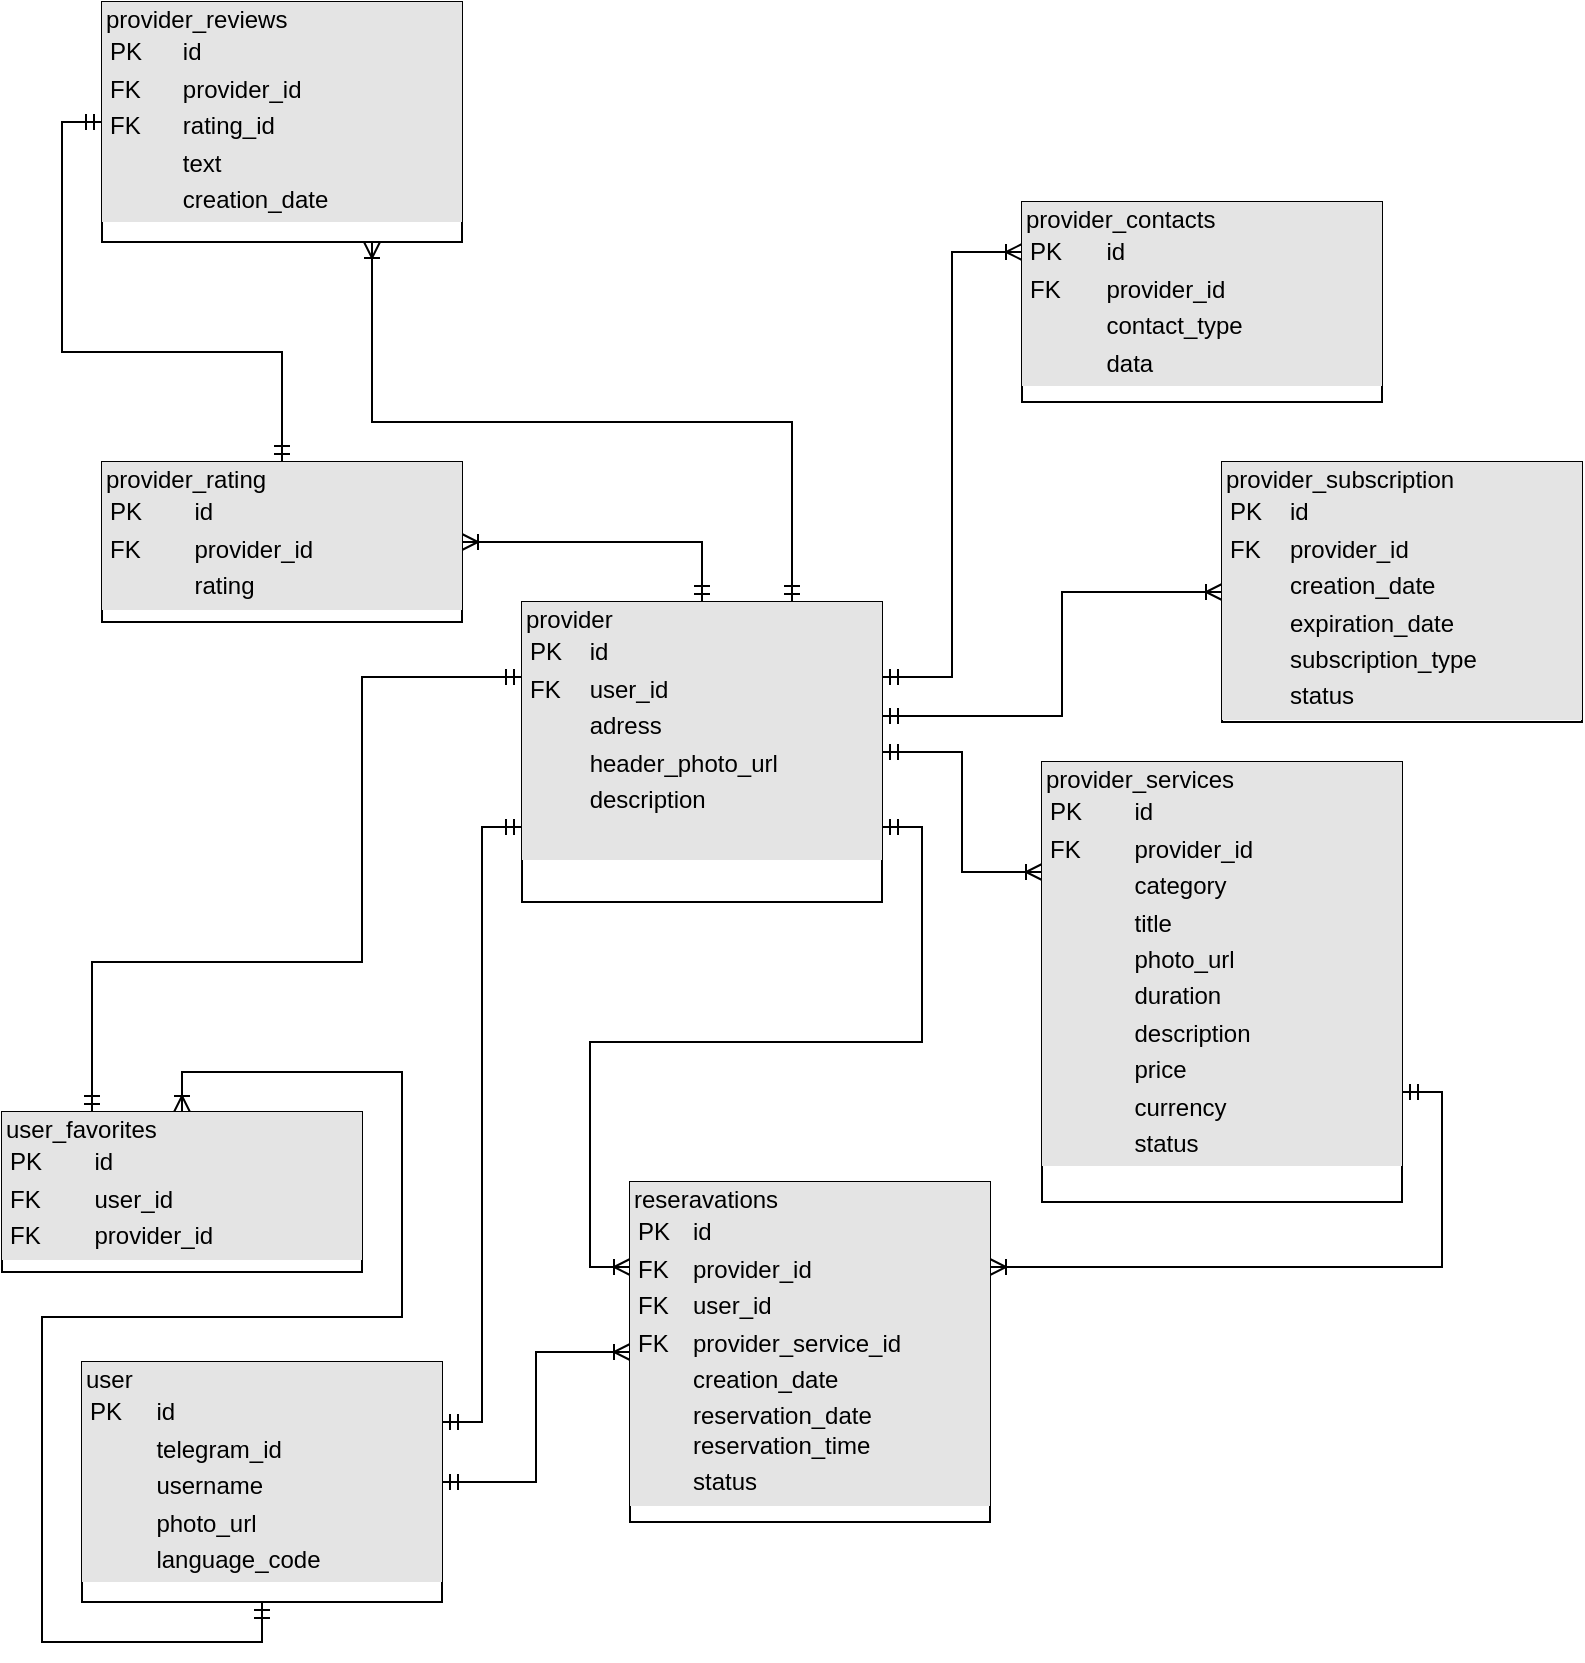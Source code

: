<mxfile version="21.6.8" type="device">
  <diagram name="Страница — 1" id="AxOYYwRFJ9j16KZrPna8">
    <mxGraphModel dx="1077" dy="1993" grid="1" gridSize="10" guides="1" tooltips="1" connect="1" arrows="1" fold="1" page="1" pageScale="1" pageWidth="827" pageHeight="1169" math="0" shadow="0">
      <root>
        <mxCell id="0" />
        <mxCell id="1" parent="0" />
        <mxCell id="-sV5hEeQ_RajxHjgpLsQ-7" style="edgeStyle=orthogonalEdgeStyle;rounded=0;orthogonalLoop=1;jettySize=auto;html=1;exitX=1;exitY=0.25;exitDx=0;exitDy=0;endArrow=ERmandOne;endFill=0;startArrow=ERmandOne;startFill=0;entryX=0;entryY=0.75;entryDx=0;entryDy=0;" edge="1" parent="1" source="-sV5hEeQ_RajxHjgpLsQ-2" target="-sV5hEeQ_RajxHjgpLsQ-4">
          <mxGeometry relative="1" as="geometry">
            <mxPoint x="170" y="410" as="targetPoint" />
            <Array as="points">
              <mxPoint x="250" y="700" />
              <mxPoint x="250" y="403" />
            </Array>
          </mxGeometry>
        </mxCell>
        <mxCell id="-sV5hEeQ_RajxHjgpLsQ-11" style="edgeStyle=orthogonalEdgeStyle;rounded=0;orthogonalLoop=1;jettySize=auto;html=1;exitX=1;exitY=0.5;exitDx=0;exitDy=0;entryX=0;entryY=0.5;entryDx=0;entryDy=0;startArrow=ERmandOne;startFill=0;endArrow=ERoneToMany;endFill=0;" edge="1" parent="1" source="-sV5hEeQ_RajxHjgpLsQ-2" target="-sV5hEeQ_RajxHjgpLsQ-10">
          <mxGeometry relative="1" as="geometry" />
        </mxCell>
        <mxCell id="-sV5hEeQ_RajxHjgpLsQ-21" style="edgeStyle=orthogonalEdgeStyle;rounded=0;orthogonalLoop=1;jettySize=auto;html=1;exitX=0.5;exitY=1;exitDx=0;exitDy=0;entryX=0.5;entryY=0;entryDx=0;entryDy=0;endArrow=ERoneToMany;endFill=0;startArrow=ERmandOne;startFill=0;" edge="1" parent="1" source="-sV5hEeQ_RajxHjgpLsQ-2" target="-sV5hEeQ_RajxHjgpLsQ-20">
          <mxGeometry relative="1" as="geometry" />
        </mxCell>
        <mxCell id="-sV5hEeQ_RajxHjgpLsQ-2" value="&lt;div style=&quot;box-sizing:border-box;width:100%;background:#e4e4e4;padding:2px;&quot;&gt;user&lt;table style=&quot;background-color: initial; font-size: 1em; width: 100%;&quot; cellpadding=&quot;2&quot; cellspacing=&quot;0&quot;&gt;&lt;tbody&gt;&lt;tr&gt;&lt;td&gt;PK&lt;/td&gt;&lt;td&gt;id&lt;/td&gt;&lt;/tr&gt;&lt;tr&gt;&lt;td&gt;&lt;br&gt;&lt;/td&gt;&lt;td&gt;telegram_id&lt;/td&gt;&lt;/tr&gt;&lt;tr&gt;&lt;td&gt;&lt;/td&gt;&lt;td&gt;username&lt;/td&gt;&lt;/tr&gt;&lt;tr&gt;&lt;td&gt;&lt;br&gt;&lt;/td&gt;&lt;td&gt;photo_url&lt;/td&gt;&lt;/tr&gt;&lt;tr&gt;&lt;td&gt;&lt;br&gt;&lt;/td&gt;&lt;td&gt;language_code&lt;/td&gt;&lt;/tr&gt;&lt;/tbody&gt;&lt;/table&gt;&lt;/div&gt;" style="verticalAlign=top;align=left;overflow=fill;html=1;whiteSpace=wrap;" vertex="1" parent="1">
          <mxGeometry x="50" y="670" width="180" height="120" as="geometry" />
        </mxCell>
        <mxCell id="-sV5hEeQ_RajxHjgpLsQ-8" style="edgeStyle=orthogonalEdgeStyle;rounded=0;orthogonalLoop=1;jettySize=auto;html=1;exitX=1;exitY=0.25;exitDx=0;exitDy=0;entryX=0;entryY=0.25;entryDx=0;entryDy=0;startArrow=ERmandOne;startFill=0;endArrow=ERoneToMany;endFill=0;" edge="1" parent="1" source="-sV5hEeQ_RajxHjgpLsQ-4" target="-sV5hEeQ_RajxHjgpLsQ-5">
          <mxGeometry relative="1" as="geometry" />
        </mxCell>
        <mxCell id="-sV5hEeQ_RajxHjgpLsQ-9" style="edgeStyle=orthogonalEdgeStyle;rounded=0;orthogonalLoop=1;jettySize=auto;html=1;exitX=1;exitY=0.5;exitDx=0;exitDy=0;entryX=0;entryY=0.25;entryDx=0;entryDy=0;endArrow=ERoneToMany;endFill=0;startArrow=ERmandOne;startFill=0;" edge="1" parent="1" source="-sV5hEeQ_RajxHjgpLsQ-4" target="-sV5hEeQ_RajxHjgpLsQ-6">
          <mxGeometry relative="1" as="geometry" />
        </mxCell>
        <mxCell id="-sV5hEeQ_RajxHjgpLsQ-12" style="edgeStyle=orthogonalEdgeStyle;rounded=0;orthogonalLoop=1;jettySize=auto;html=1;entryX=0;entryY=0.25;entryDx=0;entryDy=0;startArrow=ERmandOne;startFill=0;endArrow=ERoneToMany;endFill=0;exitX=1;exitY=0.75;exitDx=0;exitDy=0;" edge="1" parent="1" source="-sV5hEeQ_RajxHjgpLsQ-4" target="-sV5hEeQ_RajxHjgpLsQ-10">
          <mxGeometry relative="1" as="geometry">
            <mxPoint x="470" y="480" as="sourcePoint" />
          </mxGeometry>
        </mxCell>
        <mxCell id="-sV5hEeQ_RajxHjgpLsQ-16" style="edgeStyle=orthogonalEdgeStyle;rounded=0;orthogonalLoop=1;jettySize=auto;html=1;exitX=0.5;exitY=0;exitDx=0;exitDy=0;entryX=1;entryY=0.5;entryDx=0;entryDy=0;startArrow=ERmandOne;startFill=0;endArrow=ERoneToMany;endFill=0;" edge="1" parent="1" source="-sV5hEeQ_RajxHjgpLsQ-4" target="-sV5hEeQ_RajxHjgpLsQ-15">
          <mxGeometry relative="1" as="geometry" />
        </mxCell>
        <mxCell id="-sV5hEeQ_RajxHjgpLsQ-4" value="&lt;div style=&quot;box-sizing:border-box;width:100%;background:#e4e4e4;padding:2px;&quot;&gt;provider&lt;br&gt;&lt;table style=&quot;background-color: initial; font-size: 1em; width: 100%;&quot; cellpadding=&quot;2&quot; cellspacing=&quot;0&quot;&gt;&lt;tbody&gt;&lt;tr&gt;&lt;td&gt;PK&lt;/td&gt;&lt;td&gt;id&lt;/td&gt;&lt;/tr&gt;&lt;tr&gt;&lt;td&gt;FK&lt;/td&gt;&lt;td&gt;user_id&lt;/td&gt;&lt;/tr&gt;&lt;tr&gt;&lt;td&gt;&lt;/td&gt;&lt;td&gt;adress&lt;/td&gt;&lt;/tr&gt;&lt;tr&gt;&lt;td&gt;&lt;br&gt;&lt;/td&gt;&lt;td&gt;header_photo_url&lt;/td&gt;&lt;/tr&gt;&lt;tr&gt;&lt;td&gt;&lt;br&gt;&lt;/td&gt;&lt;td&gt;description&lt;/td&gt;&lt;/tr&gt;&lt;tr&gt;&lt;td&gt;&lt;br&gt;&lt;/td&gt;&lt;td&gt;&lt;br&gt;&lt;/td&gt;&lt;/tr&gt;&lt;/tbody&gt;&lt;/table&gt;&lt;/div&gt;" style="verticalAlign=top;align=left;overflow=fill;html=1;whiteSpace=wrap;" vertex="1" parent="1">
          <mxGeometry x="270" y="290" width="180" height="150" as="geometry" />
        </mxCell>
        <mxCell id="-sV5hEeQ_RajxHjgpLsQ-5" value="&lt;div style=&quot;box-sizing:border-box;width:100%;background:#e4e4e4;padding:2px;&quot;&gt;provider_contacts&lt;br&gt;&lt;table style=&quot;background-color: initial; font-size: 1em; width: 100%;&quot; cellpadding=&quot;2&quot; cellspacing=&quot;0&quot;&gt;&lt;tbody&gt;&lt;tr&gt;&lt;td&gt;PK&lt;/td&gt;&lt;td&gt;id&lt;/td&gt;&lt;/tr&gt;&lt;tr&gt;&lt;td&gt;FK&lt;/td&gt;&lt;td&gt;provider_id&lt;/td&gt;&lt;/tr&gt;&lt;tr&gt;&lt;td&gt;&lt;/td&gt;&lt;td&gt;contact_type&lt;/td&gt;&lt;/tr&gt;&lt;tr&gt;&lt;td&gt;&lt;br&gt;&lt;/td&gt;&lt;td&gt;data&lt;/td&gt;&lt;/tr&gt;&lt;/tbody&gt;&lt;/table&gt;&lt;/div&gt;" style="verticalAlign=top;align=left;overflow=fill;html=1;whiteSpace=wrap;" vertex="1" parent="1">
          <mxGeometry x="520" y="90" width="180" height="100" as="geometry" />
        </mxCell>
        <mxCell id="-sV5hEeQ_RajxHjgpLsQ-6" value="&lt;div style=&quot;box-sizing:border-box;width:100%;background:#e4e4e4;padding:2px;&quot;&gt;provider_services&lt;br&gt;&lt;table style=&quot;background-color: initial; font-size: 1em; width: 100%;&quot; cellpadding=&quot;2&quot; cellspacing=&quot;0&quot;&gt;&lt;tbody&gt;&lt;tr&gt;&lt;td&gt;PK&lt;/td&gt;&lt;td&gt;id&lt;/td&gt;&lt;/tr&gt;&lt;tr&gt;&lt;td&gt;FK&lt;/td&gt;&lt;td&gt;provider_id&lt;/td&gt;&lt;/tr&gt;&lt;tr&gt;&lt;td&gt;&lt;br&gt;&lt;/td&gt;&lt;td&gt;category&lt;/td&gt;&lt;/tr&gt;&lt;tr&gt;&lt;td&gt;&lt;/td&gt;&lt;td&gt;title&lt;/td&gt;&lt;/tr&gt;&lt;tr&gt;&lt;td&gt;&lt;br&gt;&lt;/td&gt;&lt;td&gt;photo_url&lt;/td&gt;&lt;/tr&gt;&lt;tr&gt;&lt;td&gt;&lt;br&gt;&lt;/td&gt;&lt;td&gt;duration&lt;/td&gt;&lt;/tr&gt;&lt;tr&gt;&lt;td&gt;&lt;br&gt;&lt;/td&gt;&lt;td&gt;description&lt;/td&gt;&lt;/tr&gt;&lt;tr&gt;&lt;td&gt;&lt;br&gt;&lt;/td&gt;&lt;td&gt;price&lt;/td&gt;&lt;/tr&gt;&lt;tr&gt;&lt;td&gt;&lt;br&gt;&lt;/td&gt;&lt;td&gt;currency&lt;/td&gt;&lt;/tr&gt;&lt;tr&gt;&lt;td&gt;&lt;br&gt;&lt;/td&gt;&lt;td&gt;status&lt;br&gt;&lt;/td&gt;&lt;/tr&gt;&lt;/tbody&gt;&lt;/table&gt;&lt;/div&gt;" style="verticalAlign=top;align=left;overflow=fill;html=1;whiteSpace=wrap;" vertex="1" parent="1">
          <mxGeometry x="530" y="370" width="180" height="220" as="geometry" />
        </mxCell>
        <mxCell id="-sV5hEeQ_RajxHjgpLsQ-13" style="edgeStyle=orthogonalEdgeStyle;rounded=0;orthogonalLoop=1;jettySize=auto;html=1;exitX=1;exitY=0.25;exitDx=0;exitDy=0;entryX=1;entryY=0.75;entryDx=0;entryDy=0;startArrow=ERoneToMany;startFill=0;endArrow=ERmandOne;endFill=0;" edge="1" parent="1" source="-sV5hEeQ_RajxHjgpLsQ-10" target="-sV5hEeQ_RajxHjgpLsQ-6">
          <mxGeometry relative="1" as="geometry" />
        </mxCell>
        <mxCell id="-sV5hEeQ_RajxHjgpLsQ-10" value="&lt;div style=&quot;box-sizing:border-box;width:100%;background:#e4e4e4;padding:2px;&quot;&gt;reseravations&lt;br&gt;&lt;table style=&quot;background-color: initial; font-size: 1em; width: 100%;&quot; cellpadding=&quot;2&quot; cellspacing=&quot;0&quot;&gt;&lt;tbody&gt;&lt;tr&gt;&lt;td&gt;PK&lt;/td&gt;&lt;td&gt;id&lt;/td&gt;&lt;/tr&gt;&lt;tr&gt;&lt;td&gt;FK&lt;/td&gt;&lt;td&gt;provider_id&lt;/td&gt;&lt;/tr&gt;&lt;tr&gt;&lt;td&gt;FK&lt;/td&gt;&lt;td&gt;user_id&lt;/td&gt;&lt;/tr&gt;&lt;tr&gt;&lt;td&gt;FK&lt;/td&gt;&lt;td&gt;provider_service_id&lt;/td&gt;&lt;/tr&gt;&lt;tr&gt;&lt;td&gt;&lt;br&gt;&lt;/td&gt;&lt;td&gt;creation_date&lt;/td&gt;&lt;/tr&gt;&lt;tr&gt;&lt;td&gt;&lt;br&gt;&lt;/td&gt;&lt;td&gt;reservation_date&lt;br&gt;reservation_time&lt;/td&gt;&lt;/tr&gt;&lt;tr&gt;&lt;td&gt;&lt;br&gt;&lt;/td&gt;&lt;td&gt;status&lt;/td&gt;&lt;/tr&gt;&lt;/tbody&gt;&lt;/table&gt;&lt;/div&gt;" style="verticalAlign=top;align=left;overflow=fill;html=1;whiteSpace=wrap;" vertex="1" parent="1">
          <mxGeometry x="324" y="580" width="180" height="170" as="geometry" />
        </mxCell>
        <mxCell id="-sV5hEeQ_RajxHjgpLsQ-15" value="&lt;div style=&quot;box-sizing:border-box;width:100%;background:#e4e4e4;padding:2px;&quot;&gt;provider_rating&lt;br&gt;&lt;table style=&quot;background-color: initial; font-size: 1em; width: 100%;&quot; cellpadding=&quot;2&quot; cellspacing=&quot;0&quot;&gt;&lt;tbody&gt;&lt;tr&gt;&lt;td&gt;PK&lt;/td&gt;&lt;td&gt;id&lt;/td&gt;&lt;/tr&gt;&lt;tr&gt;&lt;td&gt;FK&lt;/td&gt;&lt;td&gt;provider_id&lt;/td&gt;&lt;/tr&gt;&lt;tr&gt;&lt;td&gt;&lt;/td&gt;&lt;td&gt;rating&lt;/td&gt;&lt;/tr&gt;&lt;/tbody&gt;&lt;/table&gt;&lt;/div&gt;" style="verticalAlign=top;align=left;overflow=fill;html=1;whiteSpace=wrap;" vertex="1" parent="1">
          <mxGeometry x="60" y="220" width="180" height="80" as="geometry" />
        </mxCell>
        <mxCell id="-sV5hEeQ_RajxHjgpLsQ-18" style="edgeStyle=orthogonalEdgeStyle;rounded=0;orthogonalLoop=1;jettySize=auto;html=1;exitX=0.75;exitY=1;exitDx=0;exitDy=0;entryX=0.75;entryY=0;entryDx=0;entryDy=0;startArrow=ERoneToMany;startFill=0;endArrow=ERmandOne;endFill=0;" edge="1" parent="1" source="-sV5hEeQ_RajxHjgpLsQ-17" target="-sV5hEeQ_RajxHjgpLsQ-4">
          <mxGeometry relative="1" as="geometry" />
        </mxCell>
        <mxCell id="-sV5hEeQ_RajxHjgpLsQ-19" style="edgeStyle=orthogonalEdgeStyle;rounded=0;orthogonalLoop=1;jettySize=auto;html=1;exitX=0;exitY=0.5;exitDx=0;exitDy=0;entryX=0.5;entryY=0;entryDx=0;entryDy=0;endArrow=ERmandOne;endFill=0;startArrow=ERmandOne;startFill=0;" edge="1" parent="1" source="-sV5hEeQ_RajxHjgpLsQ-17" target="-sV5hEeQ_RajxHjgpLsQ-15">
          <mxGeometry relative="1" as="geometry" />
        </mxCell>
        <mxCell id="-sV5hEeQ_RajxHjgpLsQ-17" value="&lt;div style=&quot;box-sizing:border-box;width:100%;background:#e4e4e4;padding:2px;&quot;&gt;provider_reviews&lt;br&gt;&lt;table style=&quot;background-color: initial; font-size: 1em; width: 100%;&quot; cellpadding=&quot;2&quot; cellspacing=&quot;0&quot;&gt;&lt;tbody&gt;&lt;tr&gt;&lt;td&gt;PK&lt;/td&gt;&lt;td&gt;id&lt;/td&gt;&lt;/tr&gt;&lt;tr&gt;&lt;td&gt;FK&lt;/td&gt;&lt;td&gt;provider_id&lt;/td&gt;&lt;/tr&gt;&lt;tr&gt;&lt;td&gt;FK&lt;/td&gt;&lt;td&gt;rating_id&lt;/td&gt;&lt;/tr&gt;&lt;tr&gt;&lt;td&gt;&lt;/td&gt;&lt;td&gt;text&lt;/td&gt;&lt;/tr&gt;&lt;tr&gt;&lt;td&gt;&lt;br&gt;&lt;/td&gt;&lt;td&gt;creation_date&lt;/td&gt;&lt;/tr&gt;&lt;/tbody&gt;&lt;/table&gt;&lt;/div&gt;" style="verticalAlign=top;align=left;overflow=fill;html=1;whiteSpace=wrap;" vertex="1" parent="1">
          <mxGeometry x="60" y="-10" width="180" height="120" as="geometry" />
        </mxCell>
        <mxCell id="-sV5hEeQ_RajxHjgpLsQ-22" style="edgeStyle=orthogonalEdgeStyle;rounded=0;orthogonalLoop=1;jettySize=auto;html=1;exitX=0.25;exitY=0;exitDx=0;exitDy=0;entryX=0;entryY=0.25;entryDx=0;entryDy=0;startArrow=ERmandOne;startFill=0;endArrow=ERmandOne;endFill=0;" edge="1" parent="1" source="-sV5hEeQ_RajxHjgpLsQ-20" target="-sV5hEeQ_RajxHjgpLsQ-4">
          <mxGeometry relative="1" as="geometry">
            <mxPoint x="200" y="380" as="targetPoint" />
            <Array as="points">
              <mxPoint x="55" y="470" />
              <mxPoint x="190" y="470" />
              <mxPoint x="190" y="327" />
            </Array>
          </mxGeometry>
        </mxCell>
        <mxCell id="-sV5hEeQ_RajxHjgpLsQ-20" value="&lt;div style=&quot;box-sizing:border-box;width:100%;background:#e4e4e4;padding:2px;&quot;&gt;user_favorites&lt;table style=&quot;background-color: initial; font-size: 1em; width: 100%;&quot; cellpadding=&quot;2&quot; cellspacing=&quot;0&quot;&gt;&lt;tbody&gt;&lt;tr&gt;&lt;td&gt;PK&lt;/td&gt;&lt;td&gt;id&lt;/td&gt;&lt;/tr&gt;&lt;tr&gt;&lt;td&gt;FK&lt;/td&gt;&lt;td&gt;user_id&lt;/td&gt;&lt;/tr&gt;&lt;tr&gt;&lt;td&gt;FK&lt;/td&gt;&lt;td&gt;provider_id&lt;/td&gt;&lt;/tr&gt;&lt;/tbody&gt;&lt;/table&gt;&lt;/div&gt;" style="verticalAlign=top;align=left;overflow=fill;html=1;whiteSpace=wrap;" vertex="1" parent="1">
          <mxGeometry x="10" y="545" width="180" height="80" as="geometry" />
        </mxCell>
        <mxCell id="-sV5hEeQ_RajxHjgpLsQ-26" style="edgeStyle=orthogonalEdgeStyle;rounded=0;orthogonalLoop=1;jettySize=auto;html=1;endArrow=ERmandOne;endFill=0;startArrow=ERoneToMany;startFill=0;exitX=0;exitY=0.5;exitDx=0;exitDy=0;" edge="1" parent="1" source="-sV5hEeQ_RajxHjgpLsQ-24">
          <mxGeometry relative="1" as="geometry">
            <mxPoint x="590" y="310" as="sourcePoint" />
            <mxPoint x="450" y="347" as="targetPoint" />
            <Array as="points">
              <mxPoint x="540" y="285" />
              <mxPoint x="540" y="347" />
            </Array>
          </mxGeometry>
        </mxCell>
        <mxCell id="-sV5hEeQ_RajxHjgpLsQ-24" value="&lt;div style=&quot;box-sizing:border-box;width:100%;background:#e4e4e4;padding:2px;&quot;&gt;provider_subscription&lt;br&gt;&lt;table style=&quot;background-color: initial; font-size: 1em; width: 100%;&quot; cellpadding=&quot;2&quot; cellspacing=&quot;0&quot;&gt;&lt;tbody&gt;&lt;tr&gt;&lt;td&gt;PK&lt;/td&gt;&lt;td&gt;id&lt;/td&gt;&lt;/tr&gt;&lt;tr&gt;&lt;td&gt;FK&lt;/td&gt;&lt;td&gt;provider_id&lt;/td&gt;&lt;/tr&gt;&lt;tr&gt;&lt;td&gt;&lt;br&gt;&lt;/td&gt;&lt;td&gt;creation_date&lt;/td&gt;&lt;/tr&gt;&lt;tr&gt;&lt;td&gt;&lt;br&gt;&lt;/td&gt;&lt;td&gt;expiration_date&lt;br&gt;&lt;/td&gt;&lt;/tr&gt;&lt;tr&gt;&lt;td&gt;&lt;br&gt;&lt;/td&gt;&lt;td&gt;subscription_type&lt;/td&gt;&lt;/tr&gt;&lt;tr&gt;&lt;td&gt;&lt;br&gt;&lt;/td&gt;&lt;td&gt;status&lt;/td&gt;&lt;/tr&gt;&lt;/tbody&gt;&lt;/table&gt;&lt;/div&gt;" style="verticalAlign=top;align=left;overflow=fill;html=1;whiteSpace=wrap;" vertex="1" parent="1">
          <mxGeometry x="620" y="220" width="180" height="130" as="geometry" />
        </mxCell>
      </root>
    </mxGraphModel>
  </diagram>
</mxfile>
